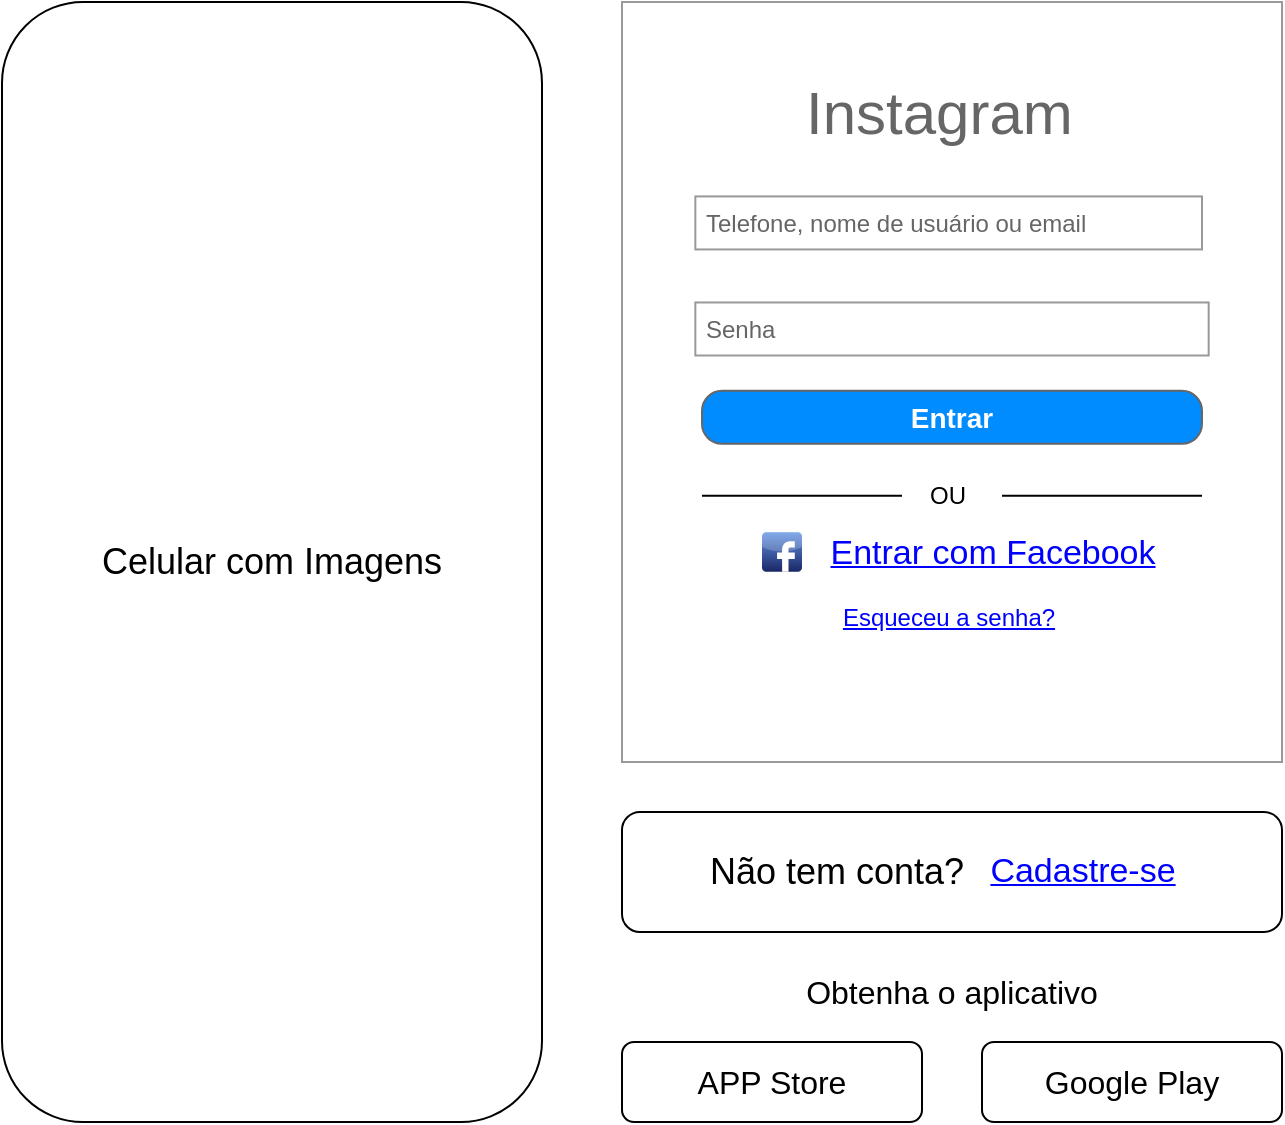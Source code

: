 <mxfile version="14.5.10" type="device" pages="2"><diagram name="Login-1" id="03018318-947c-dd8e-b7a3-06fadd420f32"><mxGraphModel dx="1157" dy="643" grid="1" gridSize="10" guides="1" tooltips="1" connect="1" arrows="1" fold="1" page="1" pageScale="1" pageWidth="1100" pageHeight="850" background="#ffffff" math="0" shadow="0"><root><mxCell id="0"/><mxCell id="1" parent="0"/><mxCell id="UzwiLKHFlC7tW-wyTYTR-1" value="" style="rounded=1;whiteSpace=wrap;html=1;" vertex="1" parent="1"><mxGeometry x="280" y="90" width="270" height="560" as="geometry"/></mxCell><mxCell id="UzwiLKHFlC7tW-wyTYTR-8" value="" style="strokeWidth=1;shadow=0;dashed=0;align=center;html=1;shape=mxgraph.mockup.forms.rrect;rSize=0;strokeColor=#999999;fillColor=#ffffff;" vertex="1" parent="1"><mxGeometry x="590" y="90" width="330" height="380" as="geometry"/></mxCell><mxCell id="UzwiLKHFlC7tW-wyTYTR-9" value="&lt;font style=&quot;font-size: 30px&quot;&gt;Instagram&lt;/font&gt;" style="strokeWidth=1;shadow=0;dashed=0;align=center;html=1;shape=mxgraph.mockup.forms.anchor;fontSize=12;fontColor=#666666;align=left;resizeWidth=1;spacingLeft=0;" vertex="1" parent="UzwiLKHFlC7tW-wyTYTR-8"><mxGeometry width="150" height="30" relative="1" as="geometry"><mxPoint x="90" y="40" as="offset"/></mxGeometry></mxCell><mxCell id="UzwiLKHFlC7tW-wyTYTR-13" value="" style="strokeWidth=1;shadow=0;dashed=0;align=center;html=1;shape=mxgraph.mockup.forms.anchor;fontSize=12;fontColor=#666666;align=left;resizeWidth=1;spacingLeft=0;" vertex="1" parent="UzwiLKHFlC7tW-wyTYTR-8"><mxGeometry width="165" height="20" relative="1" as="geometry"><mxPoint x="10" y="95" as="offset"/></mxGeometry></mxCell><mxCell id="UzwiLKHFlC7tW-wyTYTR-18" value="" style="strokeWidth=1;shadow=0;dashed=0;align=center;html=1;shape=mxgraph.mockup.forms.anchor;fontSize=12;fontColor=#666666;align=left;spacingLeft=0;resizeWidth=1;" vertex="1" parent="UzwiLKHFlC7tW-wyTYTR-8"><mxGeometry y="1" width="247.5" height="20" relative="1" as="geometry"><mxPoint x="10" y="-70" as="offset"/></mxGeometry></mxCell><mxCell id="UzwiLKHFlC7tW-wyTYTR-20" value="&lt;font style=&quot;font-size: 12px&quot;&gt;Senha&lt;/font&gt;" style="strokeWidth=1;shadow=0;dashed=0;align=center;html=1;shape=mxgraph.mockup.forms.pwField;strokeColor=#999999;mainText=;align=left;fontColor=#666666;fontSize=17;spacingLeft=3;" vertex="1" parent="UzwiLKHFlC7tW-wyTYTR-8"><mxGeometry x="36.669" y="150.233" width="256.667" height="26.512" as="geometry"/></mxCell><mxCell id="UzwiLKHFlC7tW-wyTYTR-21" value="&lt;font style=&quot;font-size: 12px&quot;&gt;Telefone, nome de usuário ou email&lt;/font&gt;" style="strokeWidth=1;shadow=0;dashed=0;align=center;html=1;shape=mxgraph.mockup.forms.pwField;strokeColor=#999999;mainText=;align=left;fontColor=#666666;fontSize=17;spacingLeft=3;" vertex="1" parent="UzwiLKHFlC7tW-wyTYTR-8"><mxGeometry x="36.67" y="97.209" width="253.33" height="26.512" as="geometry"/></mxCell><mxCell id="UzwiLKHFlC7tW-wyTYTR-22" value="&lt;font style=&quot;font-size: 14px&quot;&gt;Entrar&lt;/font&gt;" style="strokeWidth=1;shadow=0;dashed=0;align=center;html=1;shape=mxgraph.mockup.buttons.button;strokeColor=#666666;fontColor=#ffffff;mainText=;buttonStyle=round;fontSize=17;fontStyle=1;fillColor=#008cff;whiteSpace=wrap;" vertex="1" parent="UzwiLKHFlC7tW-wyTYTR-8"><mxGeometry x="40" y="194.419" width="250" height="26.512" as="geometry"/></mxCell><mxCell id="UzwiLKHFlC7tW-wyTYTR-23" value="OU" style="text;html=1;strokeColor=none;fillColor=none;align=center;verticalAlign=middle;whiteSpace=wrap;rounded=0;" vertex="1" parent="UzwiLKHFlC7tW-wyTYTR-8"><mxGeometry x="143.33" y="238.605" width="40" height="17.674" as="geometry"/></mxCell><mxCell id="UzwiLKHFlC7tW-wyTYTR-24" value="" style="endArrow=none;html=1;" edge="1" parent="UzwiLKHFlC7tW-wyTYTR-8"><mxGeometry width="50" height="50" relative="1" as="geometry"><mxPoint x="190" y="246.85" as="sourcePoint"/><mxPoint x="290" y="246.85" as="targetPoint"/></mxGeometry></mxCell><mxCell id="UzwiLKHFlC7tW-wyTYTR-25" value="" style="endArrow=none;html=1;" edge="1" parent="UzwiLKHFlC7tW-wyTYTR-8"><mxGeometry width="50" height="50" relative="1" as="geometry"><mxPoint x="40" y="246.85" as="sourcePoint"/><mxPoint x="140" y="246.85" as="targetPoint"/></mxGeometry></mxCell><mxCell id="UzwiLKHFlC7tW-wyTYTR-26" value="" style="dashed=0;outlineConnect=0;html=1;align=center;labelPosition=center;verticalLabelPosition=bottom;verticalAlign=top;shape=mxgraph.webicons.facebook;fillColor=#6294E4;gradientColor=#1A2665" vertex="1" parent="UzwiLKHFlC7tW-wyTYTR-8"><mxGeometry x="70" y="265.116" width="20" height="19.795" as="geometry"/></mxCell><mxCell id="UzwiLKHFlC7tW-wyTYTR-27" value="Entrar com Facebook" style="shape=rectangle;strokeColor=none;fillColor=none;linkText=;fontSize=17;fontColor=#0000ff;fontStyle=4;html=1;align=center;" vertex="1" parent="UzwiLKHFlC7tW-wyTYTR-8"><mxGeometry x="90" y="267.237" width="190" height="17.674" as="geometry"/></mxCell><mxCell id="UzwiLKHFlC7tW-wyTYTR-28" value="&lt;font style=&quot;font-size: 12px&quot;&gt;Esqueceu a senha?&lt;/font&gt;" style="shape=rectangle;strokeColor=none;fillColor=none;linkText=;fontSize=17;fontColor=#0000ff;fontStyle=4;html=1;align=center;" vertex="1" parent="UzwiLKHFlC7tW-wyTYTR-8"><mxGeometry x="88.34" y="296.047" width="150" height="22.093" as="geometry"/></mxCell><mxCell id="UzwiLKHFlC7tW-wyTYTR-29" value="" style="rounded=1;whiteSpace=wrap;html=1;" vertex="1" parent="1"><mxGeometry x="590" y="495" width="330" height="60" as="geometry"/></mxCell><mxCell id="UzwiLKHFlC7tW-wyTYTR-30" value="&lt;font style=&quot;font-size: 18px&quot;&gt;Não tem conta?&amp;nbsp;&lt;/font&gt;" style="text;html=1;strokeColor=none;fillColor=none;align=center;verticalAlign=middle;whiteSpace=wrap;rounded=0;" vertex="1" parent="1"><mxGeometry x="630" y="510" width="140" height="30" as="geometry"/></mxCell><mxCell id="UzwiLKHFlC7tW-wyTYTR-31" value="Cadastre-se" style="shape=rectangle;strokeColor=none;fillColor=none;linkText=;fontSize=17;fontColor=#0000ff;fontStyle=4;html=1;align=center;" vertex="1" parent="1"><mxGeometry x="770" y="510" width="100" height="30" as="geometry"/></mxCell><mxCell id="UzwiLKHFlC7tW-wyTYTR-32" value="&lt;font style=&quot;font-size: 16px&quot;&gt;Obtenha o aplicativo&lt;/font&gt;" style="text;html=1;strokeColor=none;fillColor=none;align=center;verticalAlign=middle;whiteSpace=wrap;rounded=0;" vertex="1" parent="1"><mxGeometry x="660" y="570" width="190" height="30" as="geometry"/></mxCell><mxCell id="UzwiLKHFlC7tW-wyTYTR-33" value="" style="rounded=1;whiteSpace=wrap;html=1;" vertex="1" parent="1"><mxGeometry x="590" y="610" width="150" height="40" as="geometry"/></mxCell><mxCell id="UzwiLKHFlC7tW-wyTYTR-34" value="" style="rounded=1;whiteSpace=wrap;html=1;" vertex="1" parent="1"><mxGeometry x="770" y="610" width="150" height="40" as="geometry"/></mxCell><mxCell id="UzwiLKHFlC7tW-wyTYTR-35" value="&lt;font style=&quot;font-size: 16px&quot;&gt;APP Store&lt;/font&gt;" style="text;html=1;strokeColor=none;fillColor=none;align=center;verticalAlign=middle;whiteSpace=wrap;rounded=0;" vertex="1" parent="1"><mxGeometry x="620" y="620" width="90" height="20" as="geometry"/></mxCell><mxCell id="UzwiLKHFlC7tW-wyTYTR-37" value="&lt;font style=&quot;font-size: 16px&quot;&gt;Google Play&lt;/font&gt;" style="text;html=1;strokeColor=none;fillColor=none;align=center;verticalAlign=middle;whiteSpace=wrap;rounded=0;" vertex="1" parent="1"><mxGeometry x="800" y="620" width="90" height="20" as="geometry"/></mxCell><mxCell id="UzwiLKHFlC7tW-wyTYTR-38" value="&lt;font style=&quot;font-size: 18px&quot;&gt;Celular com Imagens&lt;/font&gt;" style="text;html=1;strokeColor=none;fillColor=none;align=center;verticalAlign=middle;whiteSpace=wrap;rounded=0;" vertex="1" parent="1"><mxGeometry x="325" y="355" width="180" height="30" as="geometry"/></mxCell></root></mxGraphModel></diagram><diagram id="aDxYoymRdgaVLG43L97j" name="Login-2"><mxGraphModel dx="1157" dy="643" grid="1" gridSize="10" guides="1" tooltips="1" connect="1" arrows="1" fold="1" page="1" pageScale="1" pageWidth="827" pageHeight="1169" math="0" shadow="0"><root><mxCell id="chAlLnUjubZgewkZpJ8F-0"/><mxCell id="chAlLnUjubZgewkZpJ8F-1" parent="chAlLnUjubZgewkZpJ8F-0"/><mxCell id="xwnYPLCLtkZUjvKDDN9I-0" value="" style="rounded=1;whiteSpace=wrap;html=1;" vertex="1" parent="chAlLnUjubZgewkZpJ8F-1"><mxGeometry x="280" y="90" width="270" height="560" as="geometry"/></mxCell><mxCell id="pDVAeq42TPdUvfrQryci-0" value="&lt;font style=&quot;font-size: 18px&quot;&gt;Celular com Imagens&lt;/font&gt;" style="text;html=1;strokeColor=none;fillColor=none;align=center;verticalAlign=middle;whiteSpace=wrap;rounded=0;" vertex="1" parent="chAlLnUjubZgewkZpJ8F-1"><mxGeometry x="325" y="355" width="180" height="30" as="geometry"/></mxCell><mxCell id="rnU1_jUdxNAkG-aMdlwm-0" value="" style="strokeWidth=1;shadow=0;dashed=0;align=center;html=1;shape=mxgraph.mockup.forms.rrect;rSize=0;strokeColor=#999999;fillColor=#ffffff;" vertex="1" parent="chAlLnUjubZgewkZpJ8F-1"><mxGeometry x="590" y="90" width="330" height="300" as="geometry"/></mxCell><mxCell id="rnU1_jUdxNAkG-aMdlwm-1" value="&lt;font style=&quot;font-size: 30px&quot;&gt;Instagram&lt;/font&gt;" style="strokeWidth=1;shadow=0;dashed=0;align=center;html=1;shape=mxgraph.mockup.forms.anchor;fontSize=12;fontColor=#666666;align=left;resizeWidth=1;spacingLeft=0;" vertex="1" parent="rnU1_jUdxNAkG-aMdlwm-0"><mxGeometry width="150" height="30" relative="1" as="geometry"><mxPoint x="87" y="30" as="offset"/></mxGeometry></mxCell><mxCell id="rnU1_jUdxNAkG-aMdlwm-2" value="" style="strokeWidth=1;shadow=0;dashed=0;align=center;html=1;shape=mxgraph.mockup.forms.anchor;fontSize=12;fontColor=#666666;align=left;resizeWidth=1;spacingLeft=0;" vertex="1" parent="rnU1_jUdxNAkG-aMdlwm-0"><mxGeometry width="165" height="20" relative="1" as="geometry"><mxPoint x="10" y="95" as="offset"/></mxGeometry></mxCell><mxCell id="rnU1_jUdxNAkG-aMdlwm-3" value="" style="strokeWidth=1;shadow=0;dashed=0;align=center;html=1;shape=mxgraph.mockup.forms.anchor;fontSize=12;fontColor=#666666;align=left;spacingLeft=0;resizeWidth=1;" vertex="1" parent="rnU1_jUdxNAkG-aMdlwm-0"><mxGeometry y="1" width="247.5" height="20" relative="1" as="geometry"><mxPoint x="10" y="-70" as="offset"/></mxGeometry></mxCell><mxCell id="rnU1_jUdxNAkG-aMdlwm-6" value="&lt;font style=&quot;font-size: 14px&quot;&gt;Continar como papoaesmo&lt;/font&gt;" style="strokeWidth=1;shadow=0;dashed=0;align=center;html=1;shape=mxgraph.mockup.buttons.button;strokeColor=#666666;fontColor=#ffffff;mainText=;buttonStyle=round;fontSize=17;fontStyle=1;fillColor=#008cff;whiteSpace=wrap;" vertex="1" parent="rnU1_jUdxNAkG-aMdlwm-0"><mxGeometry x="40" y="180.004" width="250" height="20.93" as="geometry"/></mxCell><mxCell id="rnU1_jUdxNAkG-aMdlwm-11" value="Remover Conta" style="shape=rectangle;strokeColor=none;fillColor=none;linkText=;fontSize=17;fontColor=#0000ff;fontStyle=4;html=1;align=center;" vertex="1" parent="rnU1_jUdxNAkG-aMdlwm-0"><mxGeometry x="70" y="250.001" width="190" height="13.953" as="geometry"/></mxCell><mxCell id="rnU1_jUdxNAkG-aMdlwm-13" value="foto" style="ellipse;whiteSpace=wrap;html=1;aspect=fixed;" vertex="1" parent="rnU1_jUdxNAkG-aMdlwm-0"><mxGeometry x="120" y="80" width="81.58" height="81.58" as="geometry"/></mxCell><mxCell id="rnU1_jUdxNAkG-aMdlwm-19" value="" style="rounded=1;whiteSpace=wrap;html=1;" vertex="1" parent="chAlLnUjubZgewkZpJ8F-1"><mxGeometry x="590" y="410" width="330" height="80" as="geometry"/></mxCell><mxCell id="rnU1_jUdxNAkG-aMdlwm-20" value="&lt;font style=&quot;font-size: 15px&quot;&gt;Não é papoaesmo?&lt;/font&gt;" style="text;html=1;strokeColor=none;fillColor=none;align=center;verticalAlign=middle;whiteSpace=wrap;rounded=0;" vertex="1" parent="chAlLnUjubZgewkZpJ8F-1"><mxGeometry x="675" y="420" width="160" height="20" as="geometry"/></mxCell><mxCell id="rnU1_jUdxNAkG-aMdlwm-21" value="&lt;font style=&quot;font-size: 15px&quot;&gt;Alterar Conta&lt;/font&gt;" style="shape=rectangle;strokeColor=none;fillColor=none;linkText=;fontSize=17;fontColor=#0000ff;fontStyle=4;html=1;align=center;" vertex="1" parent="chAlLnUjubZgewkZpJ8F-1"><mxGeometry x="640" y="450" width="110" height="20" as="geometry"/></mxCell><mxCell id="rnU1_jUdxNAkG-aMdlwm-22" value="&lt;font style=&quot;font-size: 15px&quot;&gt;Inscreva-se&lt;/font&gt;" style="shape=rectangle;strokeColor=none;fillColor=none;linkText=;fontSize=17;fontColor=#0000ff;fontStyle=4;html=1;align=center;" vertex="1" parent="chAlLnUjubZgewkZpJ8F-1"><mxGeometry x="770" y="450" width="90" height="20" as="geometry"/></mxCell><mxCell id="rnU1_jUdxNAkG-aMdlwm-23" value="&lt;font style=&quot;font-size: 15px&quot;&gt;ou&lt;/font&gt;" style="text;html=1;strokeColor=none;fillColor=none;align=center;verticalAlign=middle;whiteSpace=wrap;rounded=0;" vertex="1" parent="chAlLnUjubZgewkZpJ8F-1"><mxGeometry x="740" y="450" width="30" height="20" as="geometry"/></mxCell><mxCell id="jAdz1qdM84Rr1KWJQKXE-0" value="&lt;font style=&quot;font-size: 16px&quot;&gt;Obtenha o aplicativo&lt;/font&gt;" style="text;html=1;strokeColor=none;fillColor=none;align=center;verticalAlign=middle;whiteSpace=wrap;rounded=0;" vertex="1" parent="chAlLnUjubZgewkZpJ8F-1"><mxGeometry x="660" y="510" width="190" height="30" as="geometry"/></mxCell><mxCell id="4i6JYN1WRIidbO-JY_pp-0" value="" style="rounded=1;whiteSpace=wrap;html=1;" vertex="1" parent="chAlLnUjubZgewkZpJ8F-1"><mxGeometry x="590" y="560" width="150" height="40" as="geometry"/></mxCell><mxCell id="4i6JYN1WRIidbO-JY_pp-1" value="" style="rounded=1;whiteSpace=wrap;html=1;" vertex="1" parent="chAlLnUjubZgewkZpJ8F-1"><mxGeometry x="770" y="560" width="150" height="40" as="geometry"/></mxCell><mxCell id="9wN28PLimSbp4S-IUFOc-0" value="&lt;span style=&quot;color: rgb(0, 0, 0); font-family: helvetica; font-size: 16px; font-style: normal; font-weight: 400; letter-spacing: normal; text-align: center; text-indent: 0px; text-transform: none; word-spacing: 0px; background-color: rgb(248, 249, 250); display: inline; float: none;&quot;&gt;APP Store&lt;/span&gt;" style="text;whiteSpace=wrap;html=1;" vertex="1" parent="chAlLnUjubZgewkZpJ8F-1"><mxGeometry x="625" y="565" width="80" height="30" as="geometry"/></mxCell><mxCell id="K56KT_l_mI4PHgkscInc-0" value="&lt;font style=&quot;font-size: 16px&quot;&gt;Google Play&lt;/font&gt;" style="text;html=1;strokeColor=none;fillColor=none;align=center;verticalAlign=middle;whiteSpace=wrap;rounded=0;" vertex="1" parent="chAlLnUjubZgewkZpJ8F-1"><mxGeometry x="800" y="570" width="90" height="20" as="geometry"/></mxCell></root></mxGraphModel></diagram></mxfile>
